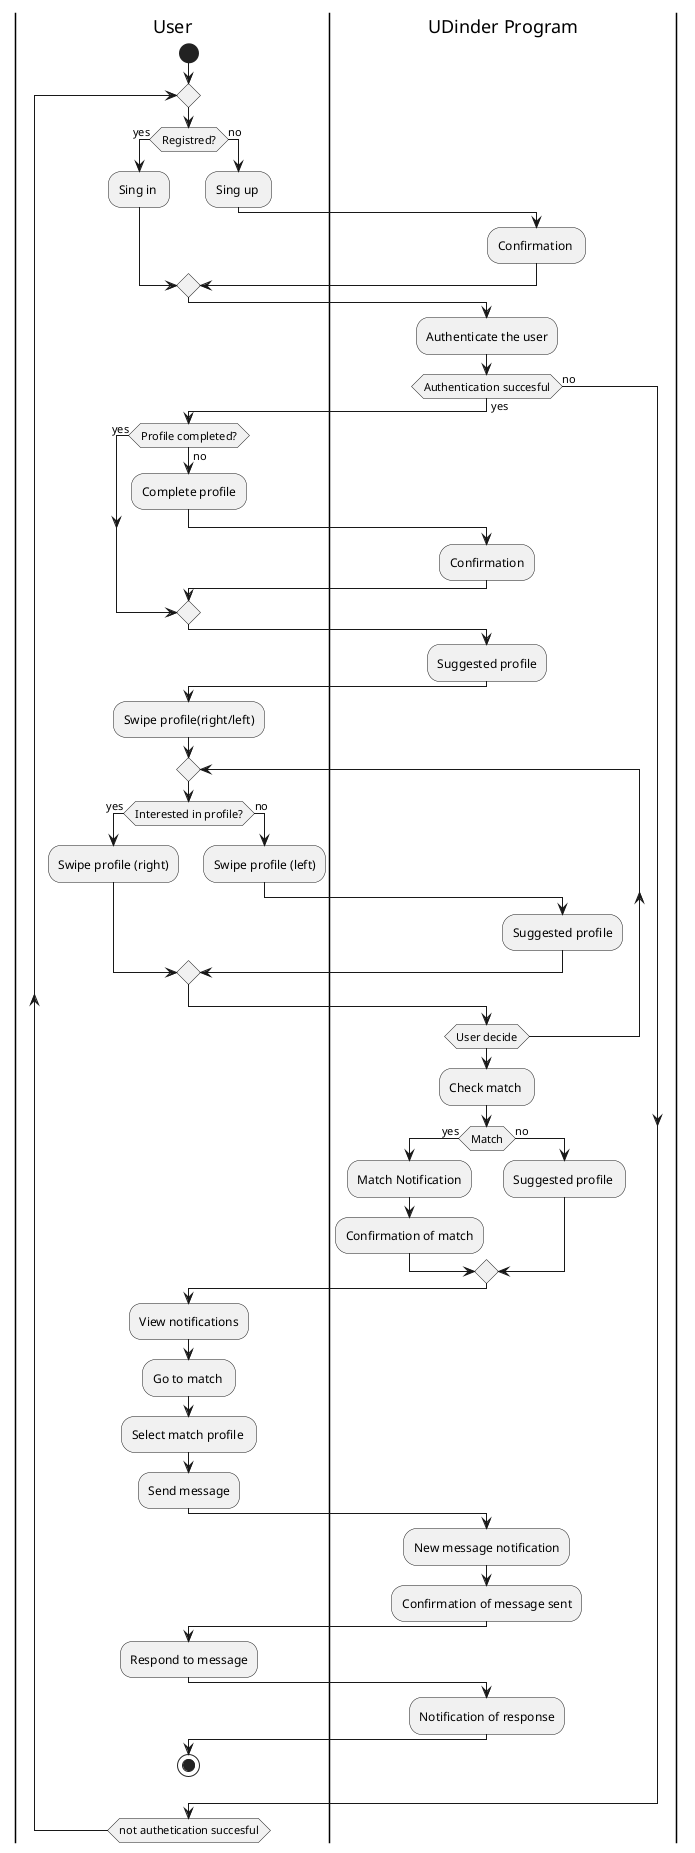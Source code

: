 @startuml Gen
|User|
start
repeat
if (Registred?) then (yes)
    :Sing in ;
else (no)
    :Sing up ;
    |UDinder Program|
    :Confirmation ;
endif
|UDinder Program|
:Authenticate the user;

    |UDinder Program|
if (Authentication succesful) then (yes)
|User|
if (Profile completed?) then (yes)

else (no)
    :Complete profile;
    |UDinder Program|
    :Confirmation;
endif
|UDinder Program|
:Suggested profile;
|User|
:Swipe profile(right/left);
repeat
    |User|
    if (Interested in profile?) then (yes)
        :Swipe profile (right);
    else (no)
    :Swipe profile (left);
        |UDinder Program|
        :Suggested profile;
    endif
repeat while (User decide)
|UDinder Program|
:Check match ;
if (Match) then (yes)
:Match Notification;
:Confirmation of match;
else (no)
    :Suggested profile ;
endif
|User|
:View notifications;
|User|
:Go to match ;
:Select match profile ;
:Send message;
|UDinder Program|
:New message notification;
:Confirmation of message sent;
|User|
:Respond to message;
|UDinder Program|
:Notification of response;
|User|

stop

else (no)
endif
repeat while (not authetication succesful)

@enduml
